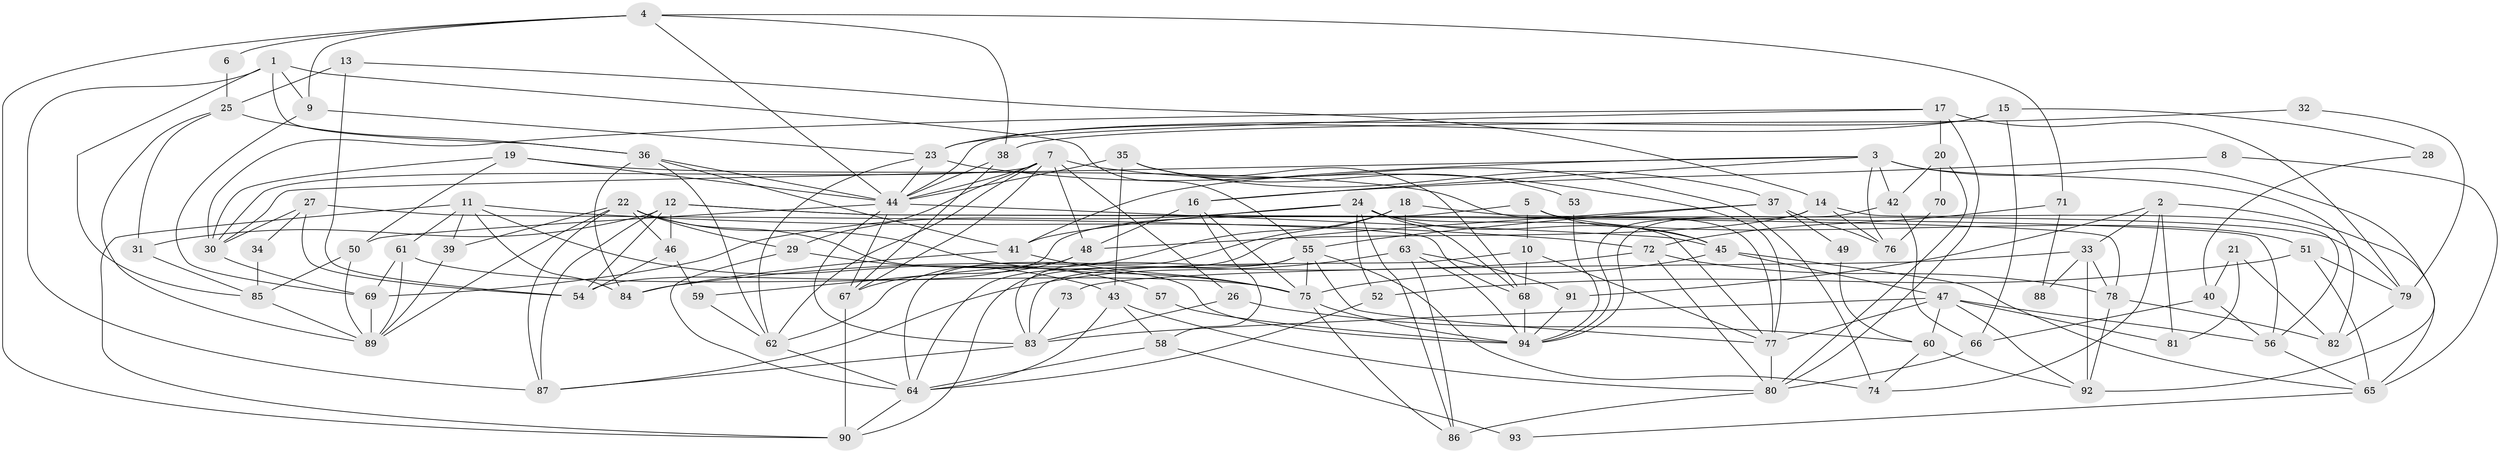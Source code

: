 // original degree distribution, {5: 0.16541353383458646, 6: 0.07518796992481203, 8: 0.03759398496240601, 3: 0.24060150375939848, 4: 0.24812030075187969, 2: 0.18796992481203006, 9: 0.007518796992481203, 7: 0.03759398496240601}
// Generated by graph-tools (version 1.1) at 2025/37/03/04/25 23:37:01]
// undirected, 94 vertices, 219 edges
graph export_dot {
  node [color=gray90,style=filled];
  1;
  2;
  3;
  4;
  5;
  6;
  7;
  8;
  9;
  10;
  11;
  12;
  13;
  14;
  15;
  16;
  17;
  18;
  19;
  20;
  21;
  22;
  23;
  24;
  25;
  26;
  27;
  28;
  29;
  30;
  31;
  32;
  33;
  34;
  35;
  36;
  37;
  38;
  39;
  40;
  41;
  42;
  43;
  44;
  45;
  46;
  47;
  48;
  49;
  50;
  51;
  52;
  53;
  54;
  55;
  56;
  57;
  58;
  59;
  60;
  61;
  62;
  63;
  64;
  65;
  66;
  67;
  68;
  69;
  70;
  71;
  72;
  73;
  74;
  75;
  76;
  77;
  78;
  79;
  80;
  81;
  82;
  83;
  84;
  85;
  86;
  87;
  88;
  89;
  90;
  91;
  92;
  93;
  94;
  1 -- 9 [weight=1.0];
  1 -- 36 [weight=1.0];
  1 -- 55 [weight=1.0];
  1 -- 85 [weight=1.0];
  1 -- 87 [weight=1.0];
  2 -- 33 [weight=1.0];
  2 -- 65 [weight=2.0];
  2 -- 74 [weight=1.0];
  2 -- 81 [weight=1.0];
  2 -- 91 [weight=1.0];
  3 -- 16 [weight=1.0];
  3 -- 30 [weight=1.0];
  3 -- 41 [weight=1.0];
  3 -- 42 [weight=1.0];
  3 -- 76 [weight=1.0];
  3 -- 82 [weight=2.0];
  3 -- 92 [weight=1.0];
  4 -- 6 [weight=1.0];
  4 -- 9 [weight=1.0];
  4 -- 38 [weight=1.0];
  4 -- 44 [weight=1.0];
  4 -- 71 [weight=1.0];
  4 -- 90 [weight=1.0];
  5 -- 10 [weight=1.0];
  5 -- 45 [weight=1.0];
  5 -- 51 [weight=1.0];
  5 -- 54 [weight=1.0];
  6 -- 25 [weight=1.0];
  7 -- 26 [weight=1.0];
  7 -- 29 [weight=1.0];
  7 -- 30 [weight=1.0];
  7 -- 44 [weight=1.0];
  7 -- 48 [weight=1.0];
  7 -- 62 [weight=1.0];
  7 -- 67 [weight=1.0];
  7 -- 74 [weight=1.0];
  8 -- 16 [weight=1.0];
  8 -- 65 [weight=1.0];
  9 -- 23 [weight=1.0];
  9 -- 69 [weight=1.0];
  10 -- 68 [weight=1.0];
  10 -- 77 [weight=1.0];
  10 -- 83 [weight=1.0];
  11 -- 39 [weight=1.0];
  11 -- 43 [weight=1.0];
  11 -- 61 [weight=1.0];
  11 -- 72 [weight=1.0];
  11 -- 84 [weight=1.0];
  11 -- 90 [weight=1.0];
  12 -- 31 [weight=1.0];
  12 -- 46 [weight=1.0];
  12 -- 54 [weight=1.0];
  12 -- 56 [weight=1.0];
  12 -- 78 [weight=1.0];
  12 -- 87 [weight=1.0];
  13 -- 14 [weight=1.0];
  13 -- 25 [weight=1.0];
  13 -- 54 [weight=1.0];
  14 -- 48 [weight=1.0];
  14 -- 56 [weight=1.0];
  14 -- 76 [weight=1.0];
  14 -- 94 [weight=1.0];
  15 -- 23 [weight=1.0];
  15 -- 28 [weight=1.0];
  15 -- 44 [weight=1.0];
  15 -- 66 [weight=1.0];
  16 -- 48 [weight=1.0];
  16 -- 58 [weight=1.0];
  16 -- 75 [weight=1.0];
  17 -- 20 [weight=1.0];
  17 -- 23 [weight=1.0];
  17 -- 30 [weight=1.0];
  17 -- 79 [weight=1.0];
  17 -- 80 [weight=1.0];
  18 -- 62 [weight=1.0];
  18 -- 63 [weight=1.0];
  18 -- 64 [weight=1.0];
  18 -- 79 [weight=1.0];
  19 -- 30 [weight=1.0];
  19 -- 44 [weight=1.0];
  19 -- 50 [weight=1.0];
  19 -- 77 [weight=1.0];
  20 -- 42 [weight=1.0];
  20 -- 70 [weight=1.0];
  20 -- 80 [weight=1.0];
  21 -- 40 [weight=1.0];
  21 -- 81 [weight=1.0];
  21 -- 82 [weight=1.0];
  22 -- 29 [weight=1.0];
  22 -- 39 [weight=1.0];
  22 -- 46 [weight=1.0];
  22 -- 75 [weight=1.0];
  22 -- 87 [weight=1.0];
  22 -- 89 [weight=1.0];
  22 -- 94 [weight=1.0];
  23 -- 44 [weight=1.0];
  23 -- 62 [weight=1.0];
  23 -- 77 [weight=2.0];
  24 -- 41 [weight=1.0];
  24 -- 45 [weight=1.0];
  24 -- 52 [weight=1.0];
  24 -- 68 [weight=1.0];
  24 -- 69 [weight=1.0];
  24 -- 77 [weight=1.0];
  24 -- 86 [weight=1.0];
  25 -- 31 [weight=1.0];
  25 -- 36 [weight=1.0];
  25 -- 89 [weight=1.0];
  26 -- 60 [weight=1.0];
  26 -- 83 [weight=1.0];
  27 -- 30 [weight=1.0];
  27 -- 34 [weight=1.0];
  27 -- 54 [weight=1.0];
  27 -- 68 [weight=1.0];
  28 -- 40 [weight=1.0];
  29 -- 57 [weight=1.0];
  29 -- 64 [weight=1.0];
  30 -- 69 [weight=1.0];
  31 -- 85 [weight=1.0];
  32 -- 38 [weight=1.0];
  32 -- 79 [weight=1.0];
  33 -- 73 [weight=1.0];
  33 -- 78 [weight=1.0];
  33 -- 88 [weight=1.0];
  33 -- 92 [weight=1.0];
  34 -- 85 [weight=1.0];
  35 -- 37 [weight=1.0];
  35 -- 43 [weight=1.0];
  35 -- 44 [weight=1.0];
  35 -- 53 [weight=1.0];
  35 -- 68 [weight=1.0];
  36 -- 41 [weight=1.0];
  36 -- 44 [weight=1.0];
  36 -- 62 [weight=1.0];
  36 -- 84 [weight=1.0];
  37 -- 49 [weight=1.0];
  37 -- 55 [weight=1.0];
  37 -- 64 [weight=1.0];
  37 -- 76 [weight=1.0];
  38 -- 44 [weight=1.0];
  38 -- 67 [weight=1.0];
  39 -- 89 [weight=1.0];
  40 -- 56 [weight=1.0];
  40 -- 66 [weight=1.0];
  41 -- 75 [weight=1.0];
  41 -- 84 [weight=1.0];
  42 -- 66 [weight=1.0];
  42 -- 94 [weight=1.0];
  43 -- 58 [weight=1.0];
  43 -- 64 [weight=1.0];
  43 -- 80 [weight=1.0];
  44 -- 45 [weight=1.0];
  44 -- 50 [weight=1.0];
  44 -- 67 [weight=2.0];
  44 -- 83 [weight=1.0];
  45 -- 47 [weight=1.0];
  45 -- 65 [weight=1.0];
  45 -- 75 [weight=1.0];
  46 -- 54 [weight=1.0];
  46 -- 59 [weight=1.0];
  47 -- 56 [weight=1.0];
  47 -- 60 [weight=1.0];
  47 -- 77 [weight=3.0];
  47 -- 81 [weight=1.0];
  47 -- 83 [weight=1.0];
  47 -- 92 [weight=1.0];
  48 -- 59 [weight=1.0];
  48 -- 67 [weight=1.0];
  49 -- 60 [weight=1.0];
  50 -- 85 [weight=1.0];
  50 -- 89 [weight=1.0];
  51 -- 52 [weight=1.0];
  51 -- 65 [weight=1.0];
  51 -- 79 [weight=1.0];
  52 -- 64 [weight=1.0];
  53 -- 94 [weight=1.0];
  55 -- 74 [weight=1.0];
  55 -- 75 [weight=2.0];
  55 -- 77 [weight=1.0];
  55 -- 83 [weight=1.0];
  55 -- 90 [weight=1.0];
  56 -- 65 [weight=1.0];
  57 -- 94 [weight=1.0];
  58 -- 64 [weight=1.0];
  58 -- 93 [weight=1.0];
  59 -- 62 [weight=1.0];
  60 -- 74 [weight=1.0];
  60 -- 92 [weight=1.0];
  61 -- 69 [weight=1.0];
  61 -- 75 [weight=1.0];
  61 -- 89 [weight=1.0];
  62 -- 64 [weight=1.0];
  63 -- 86 [weight=1.0];
  63 -- 87 [weight=1.0];
  63 -- 91 [weight=1.0];
  63 -- 94 [weight=1.0];
  64 -- 90 [weight=1.0];
  65 -- 93 [weight=1.0];
  66 -- 80 [weight=1.0];
  67 -- 90 [weight=1.0];
  68 -- 94 [weight=1.0];
  69 -- 89 [weight=1.0];
  70 -- 76 [weight=1.0];
  71 -- 72 [weight=1.0];
  71 -- 88 [weight=1.0];
  72 -- 78 [weight=1.0];
  72 -- 80 [weight=1.0];
  72 -- 84 [weight=1.0];
  73 -- 83 [weight=1.0];
  75 -- 86 [weight=1.0];
  75 -- 94 [weight=1.0];
  77 -- 80 [weight=1.0];
  78 -- 82 [weight=1.0];
  78 -- 92 [weight=1.0];
  79 -- 82 [weight=1.0];
  80 -- 86 [weight=1.0];
  83 -- 87 [weight=1.0];
  85 -- 89 [weight=1.0];
  91 -- 94 [weight=1.0];
}
